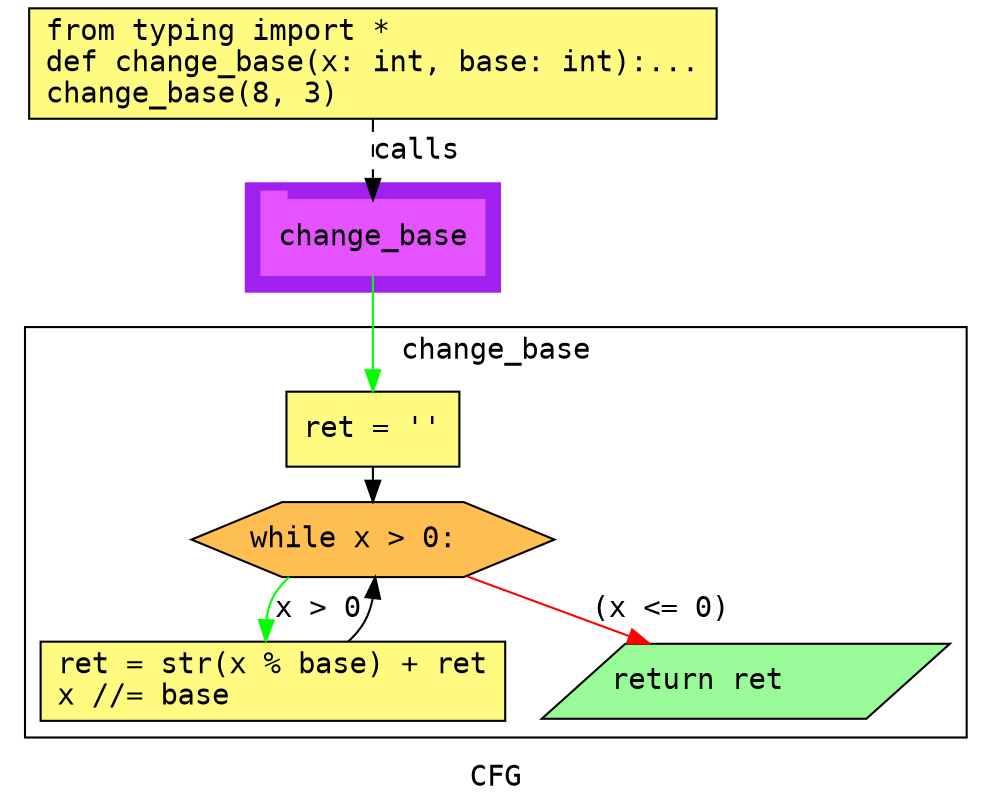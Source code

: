 digraph cluster392CFG {
	graph [bb="0,0,461,381",
		compound=True,
		fontname="DejaVu Sans Mono",
		label=CFG,
		lheight=0.21,
		lp="230.5,11.5",
		lwidth=0.35,
		pack=False,
		rankdir=TB,
		ranksep=0.02
	];
	node [fontname="DejaVu Sans Mono",
		label="\N"
	];
	edge [fontname="DejaVu Sans Mono"];
	subgraph cluster_1 {
		graph [bb="114,245,236,297",
			color=purple,
			compound=true,
			fontname="DejaVu Sans Mono",
			label="",
			rankdir=TB,
			ranksep=0.02,
			shape=tab,
			style=filled
		];
		node [fontname="DejaVu Sans Mono"];
		edge [fontname="DejaVu Sans Mono"];
		10	[color="#E552FF",
			height=0.5,
			label=change_base,
			linenum="[9]",
			pos="175,271",
			shape=tab,
			style=filled,
			width=1.4861];
	}
	subgraph cluster0change_base {
		graph [bb="8,31,453,228",
			compound=True,
			fontname="DejaVu Sans Mono",
			label=change_base,
			lheight=0.21,
			lp="230.5,216.5",
			lwidth=1.26,
			pack=False,
			rankdir=TB,
			ranksep=0.02
		];
		node [fontname="DejaVu Sans Mono"];
		edge [fontname="DejaVu Sans Mono"];
		subgraph cluster_5 {
			graph [color=purple,
				compound=true,
				fontname="DejaVu Sans Mono",
				label="",
				rankdir=TB,
				ranksep=0.02,
				shape=tab,
				style=filled
			];
			node [fontname="DejaVu Sans Mono"];
			edge [fontname="DejaVu Sans Mono"];
		}
		3	[fillcolor="#FFFB81",
			height=0.5,
			label="ret = ''\l",
			linenum="[3]",
			pos="175,179",
			shape=rectangle,
			style="filled,solid",
			width=1.1528];
		4	[fillcolor="#FFBE52",
			height=0.5,
			label="while x > 0:\l",
			linenum="[4]",
			pos="175,126",
			shape=hexagon,
			style="filled,solid",
			width=2.4182];
		3 -> 4	[color=black,
			pos="e,175,144.25 175,160.73 175,158.66 175,156.5 175,154.32"];
		5	[fillcolor="#FFFB81",
			height=0.52778,
			label="ret = str(x % base) + ret\lx //= base\l",
			linenum="[5, 6]",
			pos="127,58",
			shape=rectangle,
			style="filled,solid",
			width=3.0972];
		4 -> 5	[color=green,
			label="x > 0",
			lp="145,92.5",
			pos="e,121.13,77.295 130.9,108.02 128.24,105.67 125.88,103.01 124,100 121.66,96.253 120.63,91.922 120.41,87.508"];
		6	[fillcolor="#98fb98",
			height=0.5,
			label="return ret\l",
			linenum="[7]",
			pos="351,58",
			shape=parallelogram,
			style="filled,solid",
			width=2.6206];
		4 -> 6	[color=red,
			label="(x <= 0)",
			lp="311.5,92.5",
			pos="e,305.38,76.109 219.41,108.35 242.61,99.648 271.21,88.923 295.81,79.696"];
		5 -> 4	[color=black,
			pos="e,176.1,107.91 163.12,77.042 165.74,79.426 168.1,82.073 170,85 172.44,88.765 173.98,93.153 174.9,97.616"];
	}
	1	[fillcolor="#FFFB81",
		height=0.73611,
		label="from typing import *\ldef change_base(x: int, base: int):...\lchange_base(8, 3)\l",
		linenum="[1]",
		pos="175,354.5",
		shape=rectangle,
		style="filled,solid",
		width=4.5833];
	1 -> 10	[label=calls,
		lp="196,312.5",
		pos="e,175,289.13 175,327.71 175,318.66 175,308.47 175,299.3",
		style=dashed];
	10 -> 3	[color=green,
		pos="e,175,197.3 175,252.65 175,239.82 175,222.11 175,207.38"];
}
